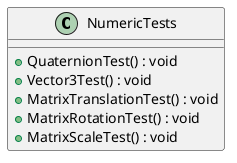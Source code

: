 @startuml
class NumericTests {
    + QuaternionTest() : void
    + Vector3Test() : void
    + MatrixTranslationTest() : void
    + MatrixRotationTest() : void
    + MatrixScaleTest() : void
}
@enduml
